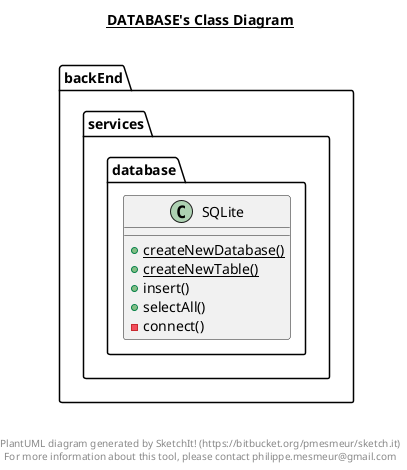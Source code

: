 @startuml

title __DATABASE's Class Diagram__\n

  namespace backEnd.services {
    namespace database {
      class backEnd.services.database.SQLite {
          {static} + createNewDatabase()
          {static} + createNewTable()
          + insert()
          + selectAll()
          - connect()
      }
    }
  }
  



right footer


PlantUML diagram generated by SketchIt! (https://bitbucket.org/pmesmeur/sketch.it)
For more information about this tool, please contact philippe.mesmeur@gmail.com
endfooter

@enduml
